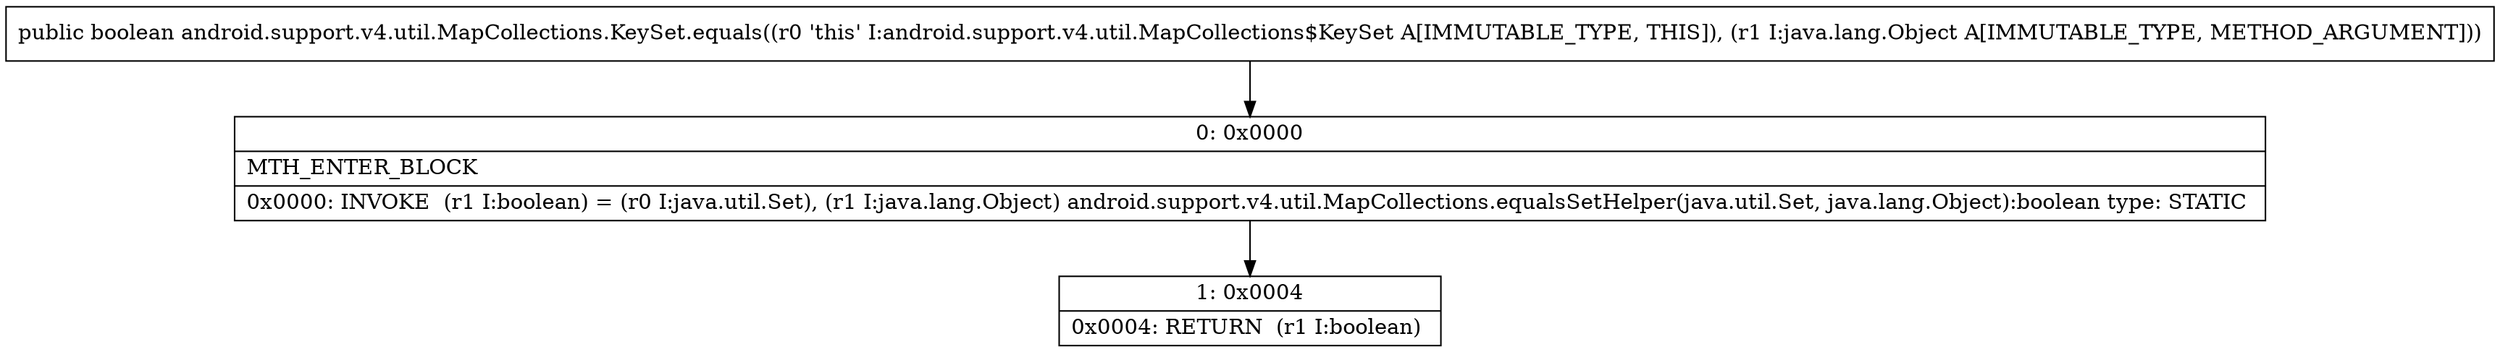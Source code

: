 digraph "CFG forandroid.support.v4.util.MapCollections.KeySet.equals(Ljava\/lang\/Object;)Z" {
Node_0 [shape=record,label="{0\:\ 0x0000|MTH_ENTER_BLOCK\l|0x0000: INVOKE  (r1 I:boolean) = (r0 I:java.util.Set), (r1 I:java.lang.Object) android.support.v4.util.MapCollections.equalsSetHelper(java.util.Set, java.lang.Object):boolean type: STATIC \l}"];
Node_1 [shape=record,label="{1\:\ 0x0004|0x0004: RETURN  (r1 I:boolean) \l}"];
MethodNode[shape=record,label="{public boolean android.support.v4.util.MapCollections.KeySet.equals((r0 'this' I:android.support.v4.util.MapCollections$KeySet A[IMMUTABLE_TYPE, THIS]), (r1 I:java.lang.Object A[IMMUTABLE_TYPE, METHOD_ARGUMENT])) }"];
MethodNode -> Node_0;
Node_0 -> Node_1;
}

